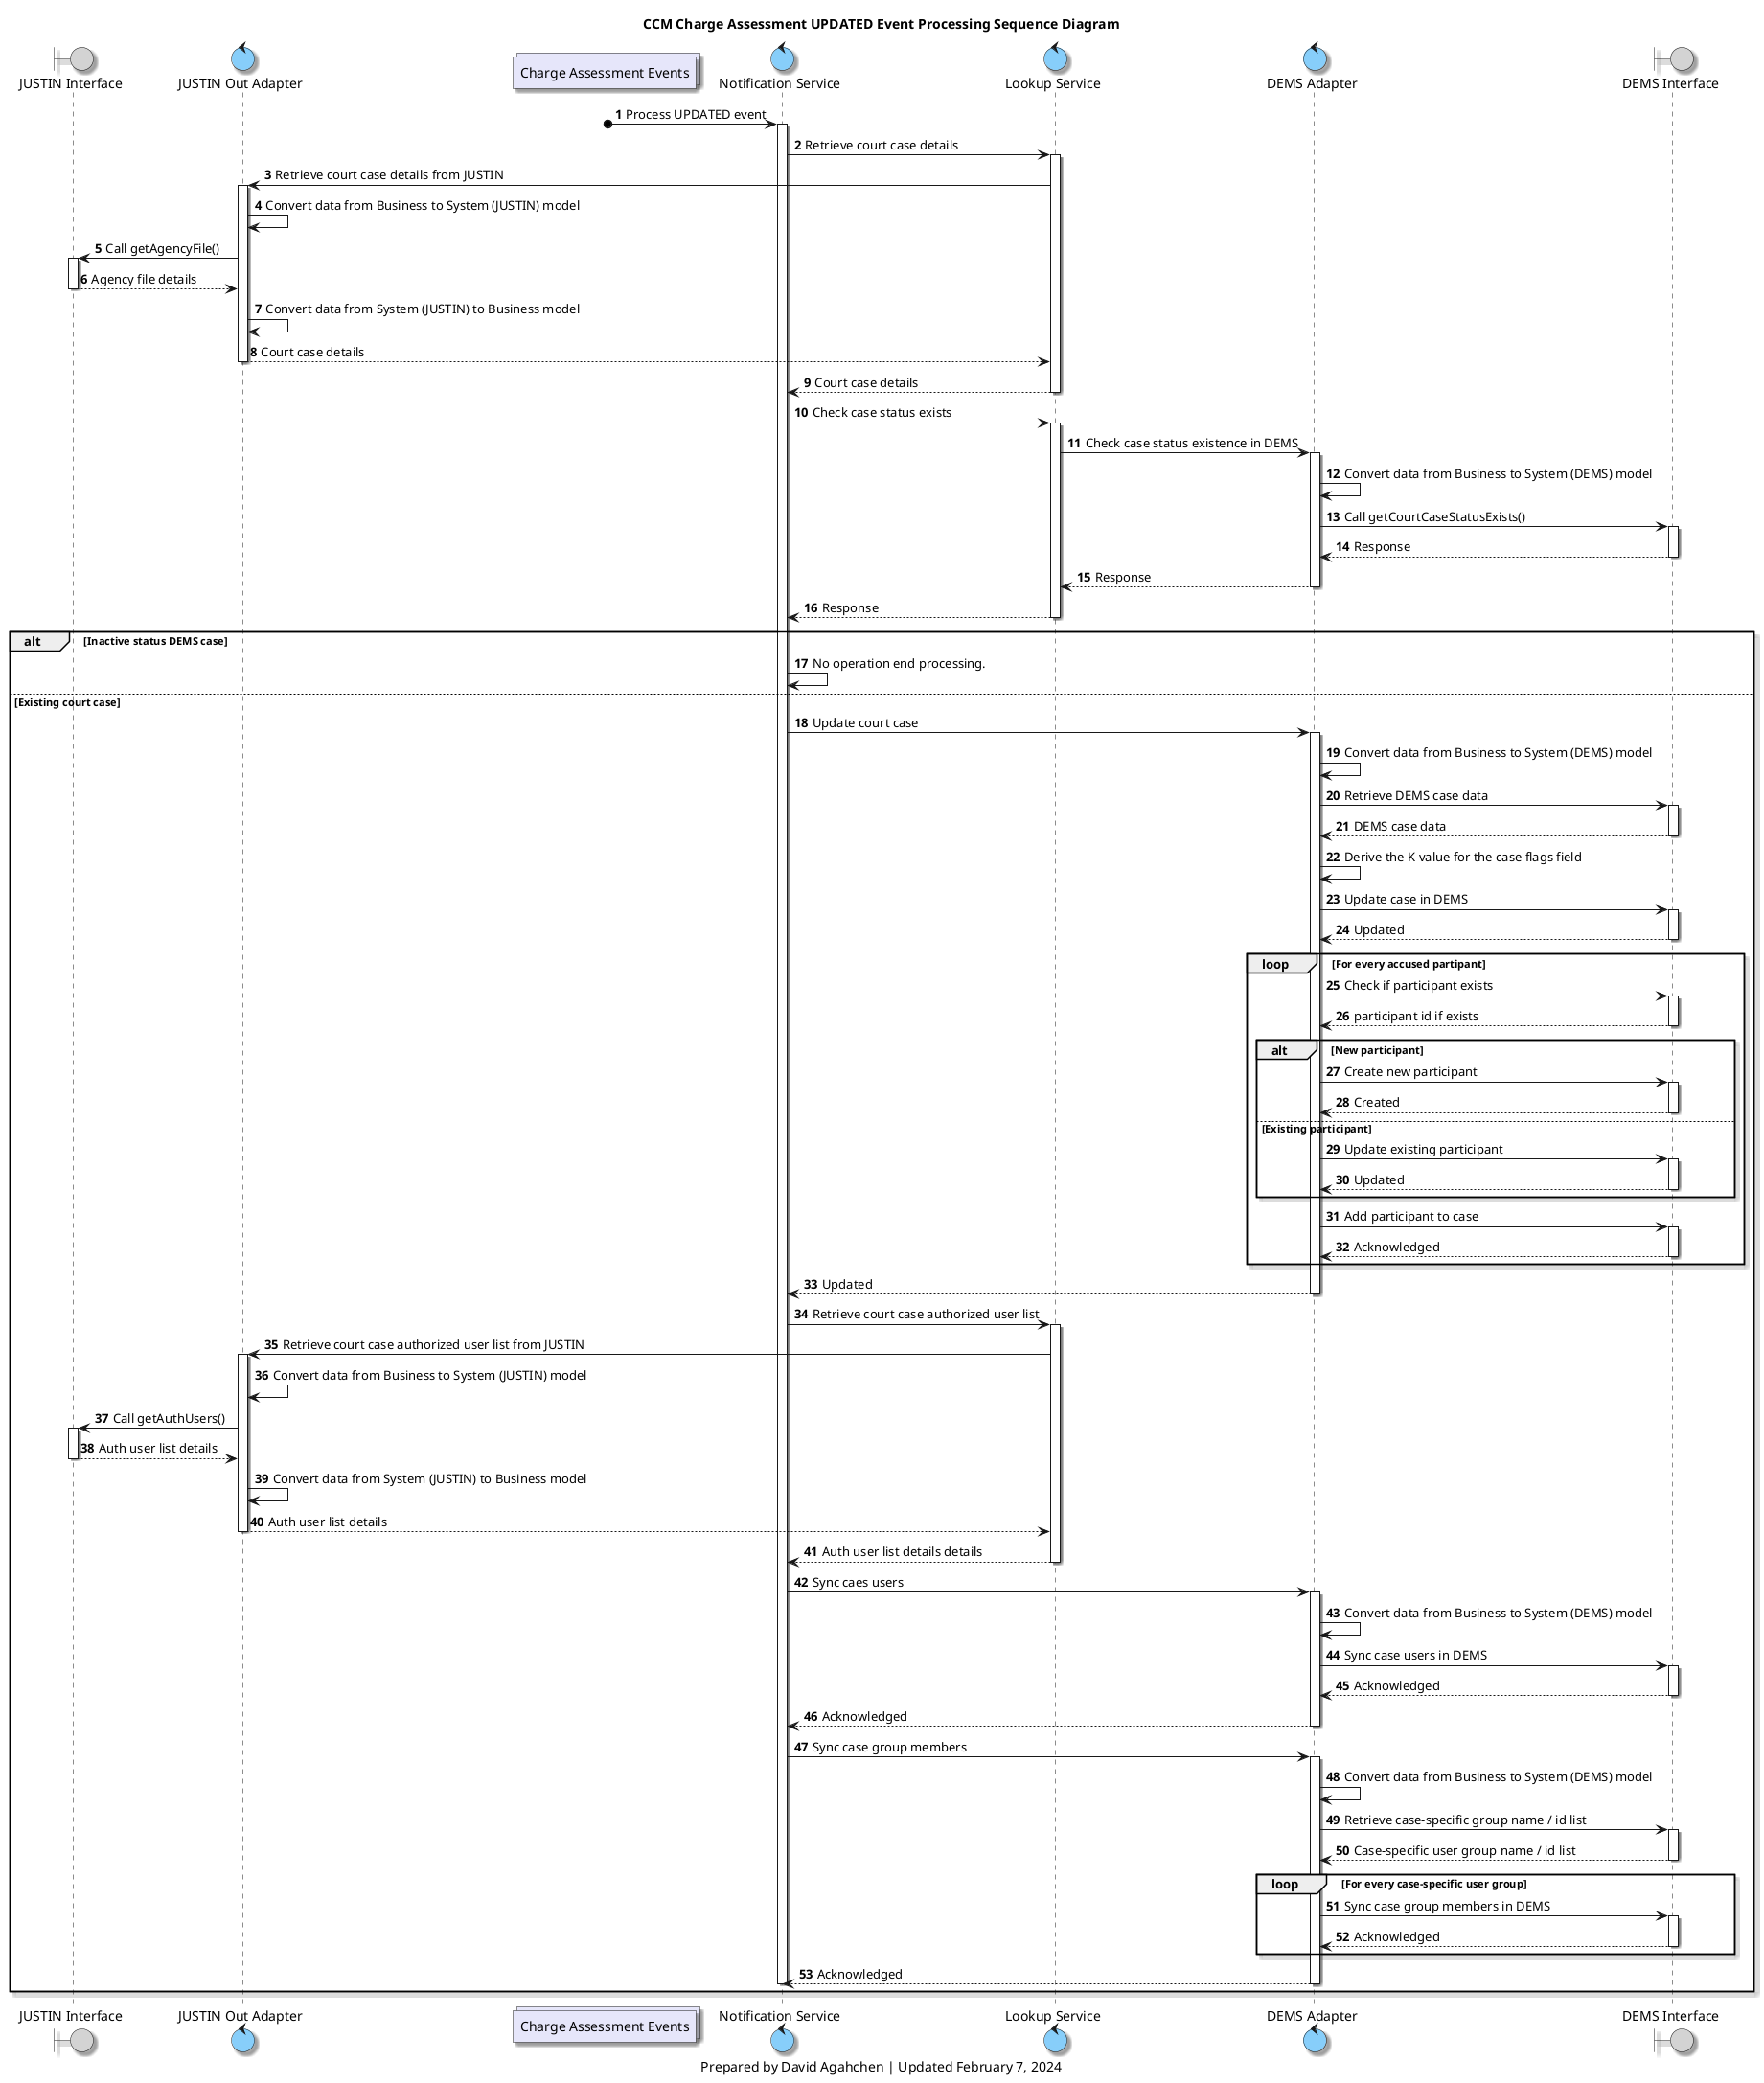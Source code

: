 @startuml
'hide footbox

skinparam Shadowing true
skinparam CollectionsBackgroundColor Lavender
skinparam ControlBackgroundColor LightSkyBlue
skinparam BoundaryBackgroundColor LightGrey

/' 
Available colours
https://plantuml-documentation.readthedocs.io/en/latest/formatting/color-names.html
'/

boundary j_interface as "JUSTIN Interface"
control j_adapter as "JUSTIN Out Adapter"
collections charge_assessments_topic as "Charge Assessment Events"
control notification_service as "Notification Service"
control lookup_service as "Lookup Service"
control d_adapter as "DEMS Adapter"
boundary d_interface as "DEMS Interface"

title
CCM Charge Assessment UPDATED Event Processing Sequence Diagram
end title

autonumber

charge_assessments_topic o-> notification_service : Process UPDATED event
activate notification_service
notification_service -> lookup_service: Retrieve court case details
activate lookup_service
lookup_service -> j_adapter: Retrieve court case details from JUSTIN

activate j_adapter
j_adapter -> j_adapter: Convert data from Business to System (JUSTIN) model
j_adapter -> j_interface: Call getAgencyFile()
activate j_interface
j_interface --> j_adapter: Agency file details
deactivate j_interface
j_adapter -> j_adapter: Convert data from System (JUSTIN) to Business model
j_adapter --> lookup_service: Court case details
deactivate j_adapter

lookup_service --> notification_service: Court case details
deactivate lookup_service

notification_service -> lookup_service:  Check case status exists
activate lookup_service

lookup_service -> d_adapter:  Check case status existence in DEMS
activate d_adapter
d_adapter -> d_adapter:  Convert data from Business to System (DEMS) model

d_adapter -> d_interface:  Call getCourtCaseStatusExists()
activate d_interface

d_interface --> d_adapter: Response
deactivate d_interface
d_adapter --> lookup_service: Response
deactivate d_adapter
lookup_service --> notification_service: Response
deactivate lookup_service
alt Inactive status DEMS case
    notification_service -> notification_service: No operation end processing.
else Existing court case
notification_service -> d_adapter: Update court case

activate d_adapter
d_adapter -> d_adapter: Convert data from Business to System (DEMS) model

d_adapter -> d_interface: Retrieve DEMS case data
activate d_interface
d_interface --> d_adapter: DEMS case data
deactivate d_interface 

d_adapter -> d_adapter: Derive the K value for the case flags field
d_adapter -> d_interface: Update case in DEMS
activate d_interface
d_interface --> d_adapter: Updated
deactivate d_interface

loop For every accused partipant
    d_adapter -> d_interface: Check if participant exists
    activate d_interface
    d_interface --> d_adapter: participant id if exists
    deactivate d_interface
    alt New participant
        d_adapter -> d_interface: Create new participant
        activate d_interface
        d_interface --> d_adapter: Created
        deactivate d_interface
    else Existing participant
        d_adapter -> d_interface: Update existing participant
        activate d_interface
        d_interface --> d_adapter: Updated
        deactivate d_interface
    end
    d_adapter -> d_interface: Add participant to case
    activate d_interface
    d_interface --> d_adapter: Acknowledged
    deactivate d_interface
end

d_adapter --> notification_service: Updated
deactivate d_adapter

notification_service -> lookup_service: Retrieve court case authorized user list
activate lookup_service
lookup_service -> j_adapter: Retrieve court case authorized user list from JUSTIN

activate j_adapter
j_adapter -> j_adapter: Convert data from Business to System (JUSTIN) model
j_adapter -> j_interface: Call getAuthUsers()
activate j_interface
j_interface --> j_adapter: Auth user list details
deactivate j_interface
j_adapter -> j_adapter: Convert data from System (JUSTIN) to Business model
j_adapter --> lookup_service: Auth user list details
deactivate j_adapter

lookup_service --> notification_service: Auth user list details details
deactivate lookup_service

notification_service -> d_adapter: Sync caes users
activate d_adapter
d_adapter -> d_adapter: Convert data from Business to System (DEMS) model
d_adapter -> d_interface: Sync case users in DEMS
activate d_interface
d_interface --> d_adapter: Acknowledged
deactivate d_interface

d_adapter --> notification_service: Acknowledged
deactivate d_adapter

notification_service -> d_adapter: Sync case group members
activate d_adapter
d_adapter -> d_adapter: Convert data from Business to System (DEMS) model
d_adapter -> d_interface: Retrieve case-specific group name / id list
activate d_interface
d_interface --> d_adapter: Case-specific user group name / id list
deactivate d_interface
loop For every case-specific user group
    d_adapter -> d_interface: Sync case group members in DEMS
    activate d_interface
    d_interface --> d_adapter: Acknowledged
    deactivate d_interface
end
d_adapter --> notification_service: Acknowledged
deactivate d_adapter

deactivate notification_service
end

caption
Prepared by David Agahchen | Updated February 7, 2024
end caption
@enduml